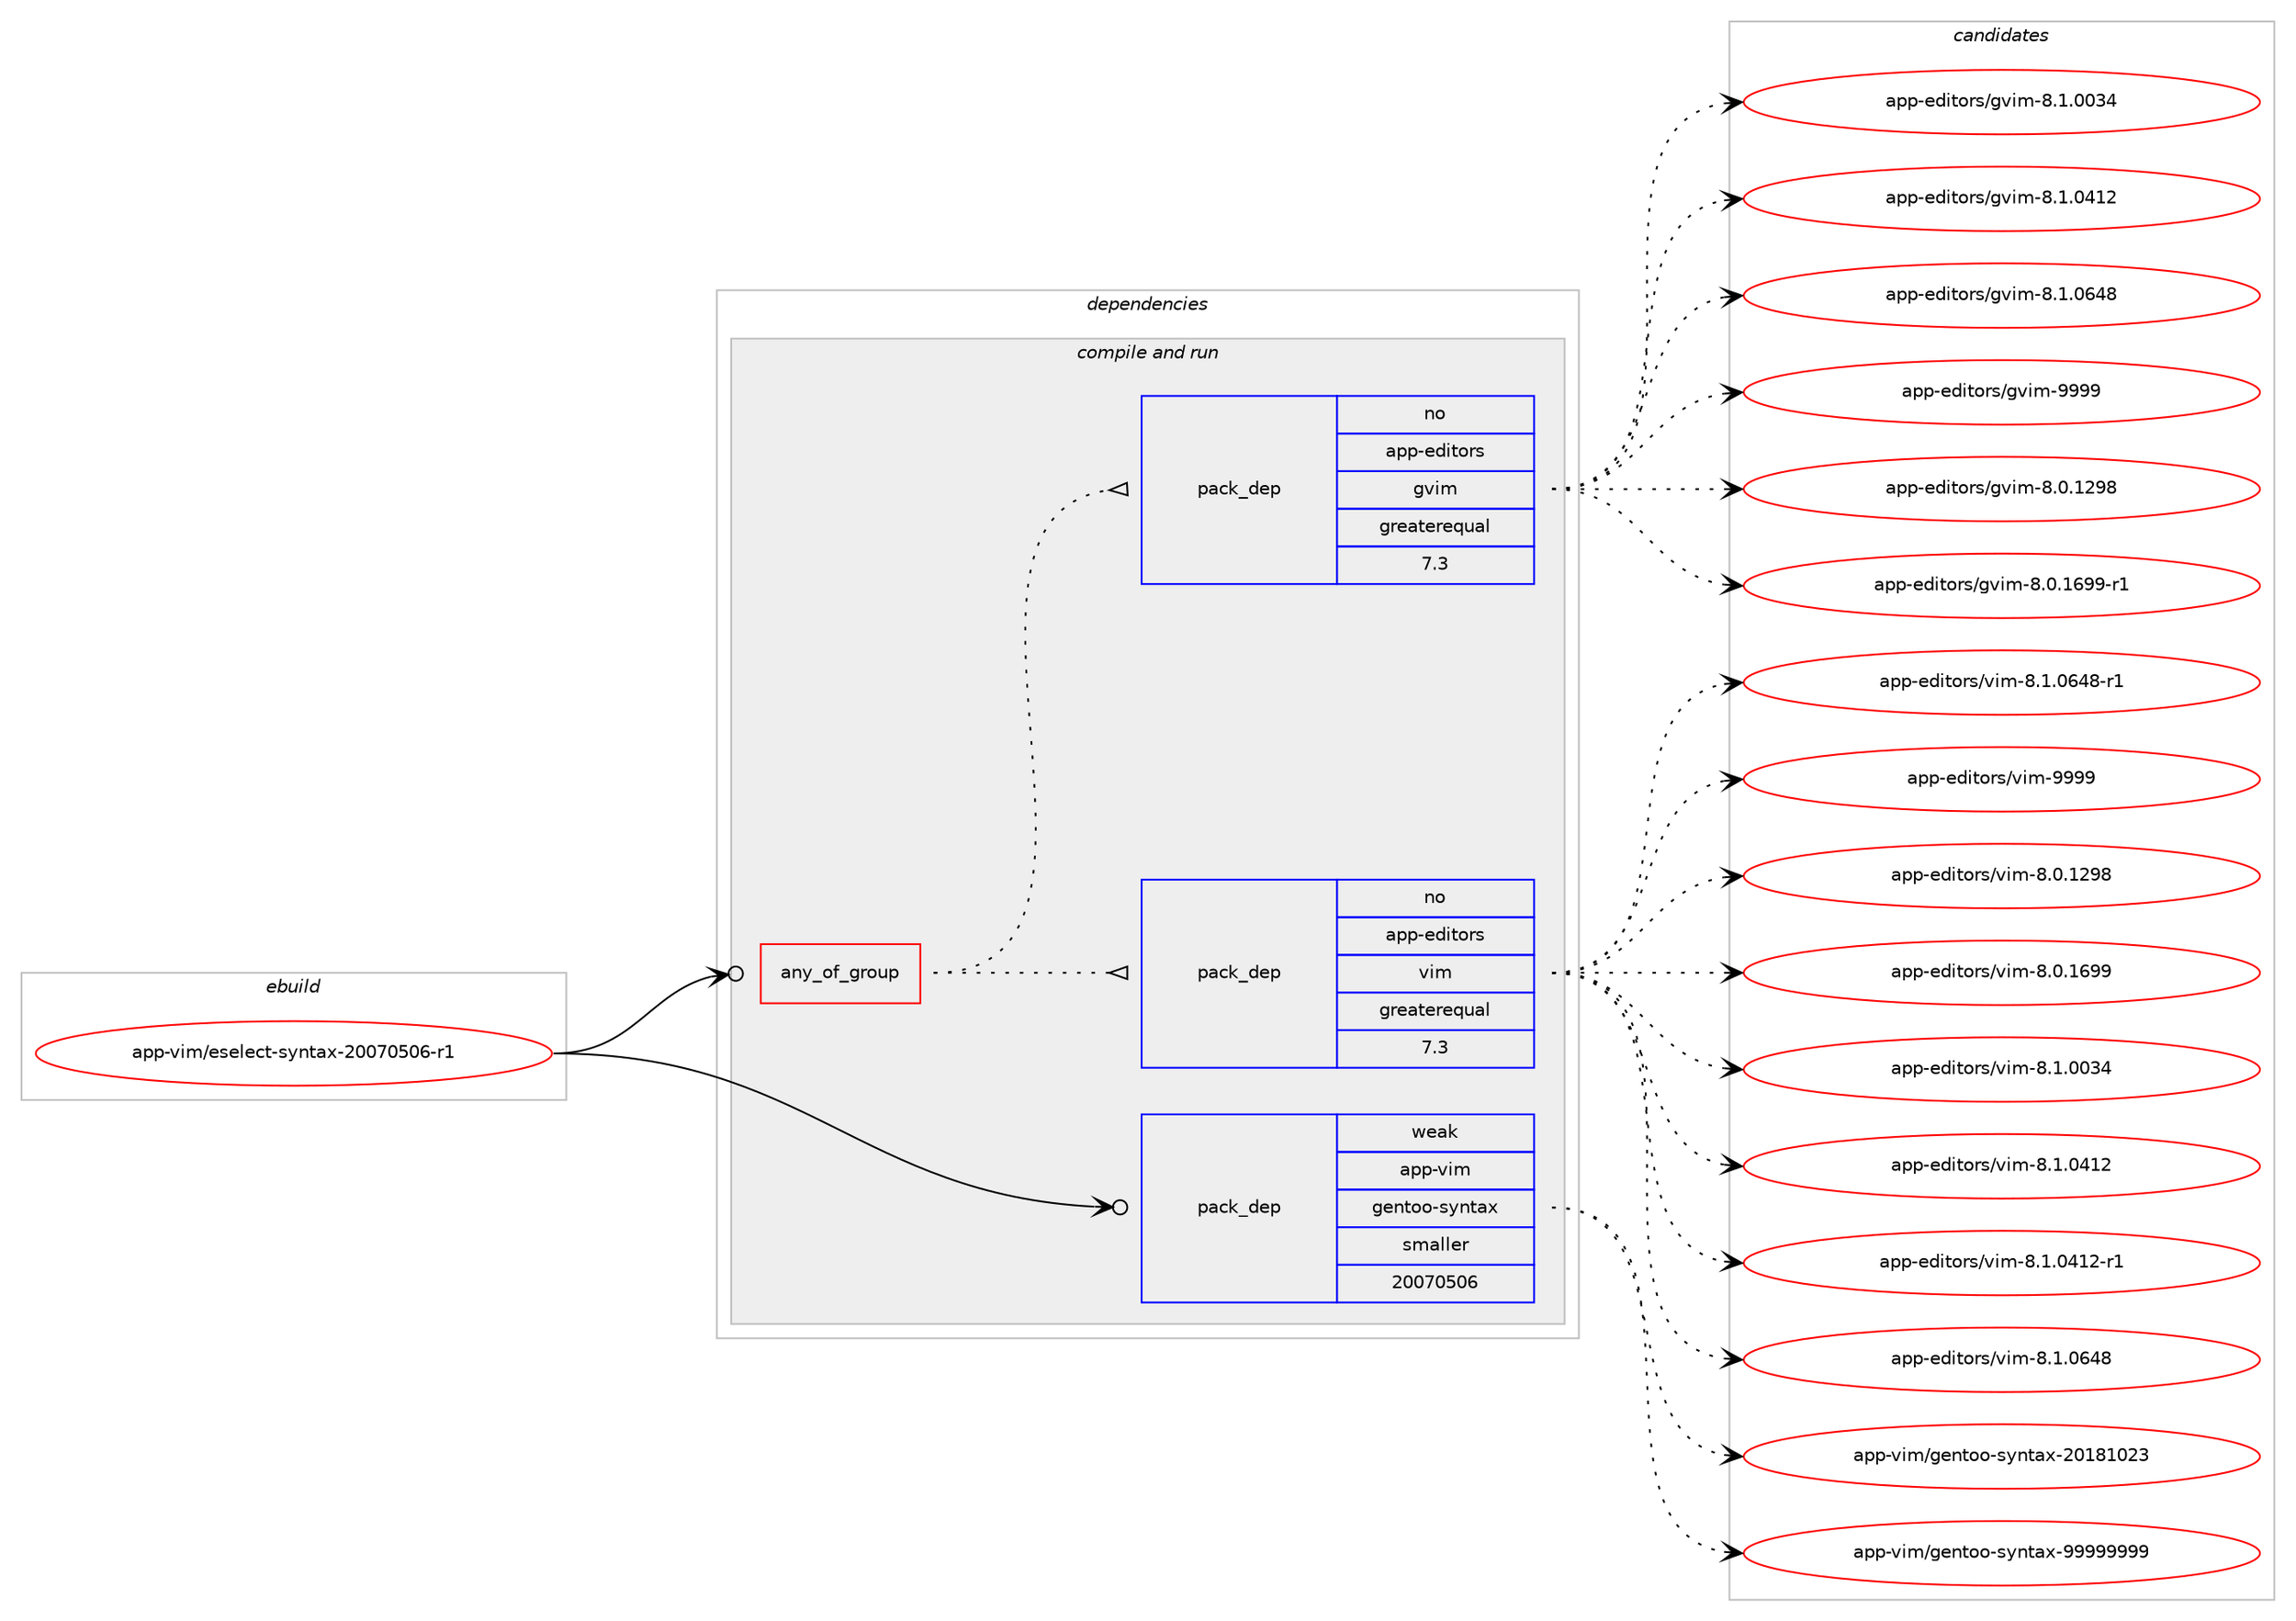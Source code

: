 digraph prolog {

# *************
# Graph options
# *************

newrank=true;
concentrate=true;
compound=true;
graph [rankdir=LR,fontname=Helvetica,fontsize=10,ranksep=1.5];#, ranksep=2.5, nodesep=0.2];
edge  [arrowhead=vee];
node  [fontname=Helvetica,fontsize=10];

# **********
# The ebuild
# **********

subgraph cluster_leftcol {
color=gray;
rank=same;
label=<<i>ebuild</i>>;
id [label="app-vim/eselect-syntax-20070506-r1", color=red, width=4, href="../app-vim/eselect-syntax-20070506-r1.svg"];
}

# ****************
# The dependencies
# ****************

subgraph cluster_midcol {
color=gray;
label=<<i>dependencies</i>>;
subgraph cluster_compile {
fillcolor="#eeeeee";
style=filled;
label=<<i>compile</i>>;
}
subgraph cluster_compileandrun {
fillcolor="#eeeeee";
style=filled;
label=<<i>compile and run</i>>;
subgraph any20102 {
dependency1314135 [label=<<TABLE BORDER="0" CELLBORDER="1" CELLSPACING="0" CELLPADDING="4"><TR><TD CELLPADDING="10">any_of_group</TD></TR></TABLE>>, shape=none, color=red];subgraph pack937101 {
dependency1314136 [label=<<TABLE BORDER="0" CELLBORDER="1" CELLSPACING="0" CELLPADDING="4" WIDTH="220"><TR><TD ROWSPAN="6" CELLPADDING="30">pack_dep</TD></TR><TR><TD WIDTH="110">no</TD></TR><TR><TD>app-editors</TD></TR><TR><TD>vim</TD></TR><TR><TD>greaterequal</TD></TR><TR><TD>7.3</TD></TR></TABLE>>, shape=none, color=blue];
}
dependency1314135:e -> dependency1314136:w [weight=20,style="dotted",arrowhead="oinv"];
subgraph pack937102 {
dependency1314137 [label=<<TABLE BORDER="0" CELLBORDER="1" CELLSPACING="0" CELLPADDING="4" WIDTH="220"><TR><TD ROWSPAN="6" CELLPADDING="30">pack_dep</TD></TR><TR><TD WIDTH="110">no</TD></TR><TR><TD>app-editors</TD></TR><TR><TD>gvim</TD></TR><TR><TD>greaterequal</TD></TR><TR><TD>7.3</TD></TR></TABLE>>, shape=none, color=blue];
}
dependency1314135:e -> dependency1314137:w [weight=20,style="dotted",arrowhead="oinv"];
}
id:e -> dependency1314135:w [weight=20,style="solid",arrowhead="odotvee"];
subgraph pack937103 {
dependency1314138 [label=<<TABLE BORDER="0" CELLBORDER="1" CELLSPACING="0" CELLPADDING="4" WIDTH="220"><TR><TD ROWSPAN="6" CELLPADDING="30">pack_dep</TD></TR><TR><TD WIDTH="110">weak</TD></TR><TR><TD>app-vim</TD></TR><TR><TD>gentoo-syntax</TD></TR><TR><TD>smaller</TD></TR><TR><TD>20070506</TD></TR></TABLE>>, shape=none, color=blue];
}
id:e -> dependency1314138:w [weight=20,style="solid",arrowhead="odotvee"];
}
subgraph cluster_run {
fillcolor="#eeeeee";
style=filled;
label=<<i>run</i>>;
}
}

# **************
# The candidates
# **************

subgraph cluster_choices {
rank=same;
color=gray;
label=<<i>candidates</i>>;

subgraph choice937101 {
color=black;
nodesep=1;
choice971121124510110010511611111411547118105109455646484649505756 [label="app-editors/vim-8.0.1298", color=red, width=4,href="../app-editors/vim-8.0.1298.svg"];
choice971121124510110010511611111411547118105109455646484649545757 [label="app-editors/vim-8.0.1699", color=red, width=4,href="../app-editors/vim-8.0.1699.svg"];
choice971121124510110010511611111411547118105109455646494648485152 [label="app-editors/vim-8.1.0034", color=red, width=4,href="../app-editors/vim-8.1.0034.svg"];
choice971121124510110010511611111411547118105109455646494648524950 [label="app-editors/vim-8.1.0412", color=red, width=4,href="../app-editors/vim-8.1.0412.svg"];
choice9711211245101100105116111114115471181051094556464946485249504511449 [label="app-editors/vim-8.1.0412-r1", color=red, width=4,href="../app-editors/vim-8.1.0412-r1.svg"];
choice971121124510110010511611111411547118105109455646494648545256 [label="app-editors/vim-8.1.0648", color=red, width=4,href="../app-editors/vim-8.1.0648.svg"];
choice9711211245101100105116111114115471181051094556464946485452564511449 [label="app-editors/vim-8.1.0648-r1", color=red, width=4,href="../app-editors/vim-8.1.0648-r1.svg"];
choice9711211245101100105116111114115471181051094557575757 [label="app-editors/vim-9999", color=red, width=4,href="../app-editors/vim-9999.svg"];
dependency1314136:e -> choice971121124510110010511611111411547118105109455646484649505756:w [style=dotted,weight="100"];
dependency1314136:e -> choice971121124510110010511611111411547118105109455646484649545757:w [style=dotted,weight="100"];
dependency1314136:e -> choice971121124510110010511611111411547118105109455646494648485152:w [style=dotted,weight="100"];
dependency1314136:e -> choice971121124510110010511611111411547118105109455646494648524950:w [style=dotted,weight="100"];
dependency1314136:e -> choice9711211245101100105116111114115471181051094556464946485249504511449:w [style=dotted,weight="100"];
dependency1314136:e -> choice971121124510110010511611111411547118105109455646494648545256:w [style=dotted,weight="100"];
dependency1314136:e -> choice9711211245101100105116111114115471181051094556464946485452564511449:w [style=dotted,weight="100"];
dependency1314136:e -> choice9711211245101100105116111114115471181051094557575757:w [style=dotted,weight="100"];
}
subgraph choice937102 {
color=black;
nodesep=1;
choice971121124510110010511611111411547103118105109455646484649505756 [label="app-editors/gvim-8.0.1298", color=red, width=4,href="../app-editors/gvim-8.0.1298.svg"];
choice9711211245101100105116111114115471031181051094556464846495457574511449 [label="app-editors/gvim-8.0.1699-r1", color=red, width=4,href="../app-editors/gvim-8.0.1699-r1.svg"];
choice971121124510110010511611111411547103118105109455646494648485152 [label="app-editors/gvim-8.1.0034", color=red, width=4,href="../app-editors/gvim-8.1.0034.svg"];
choice971121124510110010511611111411547103118105109455646494648524950 [label="app-editors/gvim-8.1.0412", color=red, width=4,href="../app-editors/gvim-8.1.0412.svg"];
choice971121124510110010511611111411547103118105109455646494648545256 [label="app-editors/gvim-8.1.0648", color=red, width=4,href="../app-editors/gvim-8.1.0648.svg"];
choice9711211245101100105116111114115471031181051094557575757 [label="app-editors/gvim-9999", color=red, width=4,href="../app-editors/gvim-9999.svg"];
dependency1314137:e -> choice971121124510110010511611111411547103118105109455646484649505756:w [style=dotted,weight="100"];
dependency1314137:e -> choice9711211245101100105116111114115471031181051094556464846495457574511449:w [style=dotted,weight="100"];
dependency1314137:e -> choice971121124510110010511611111411547103118105109455646494648485152:w [style=dotted,weight="100"];
dependency1314137:e -> choice971121124510110010511611111411547103118105109455646494648524950:w [style=dotted,weight="100"];
dependency1314137:e -> choice971121124510110010511611111411547103118105109455646494648545256:w [style=dotted,weight="100"];
dependency1314137:e -> choice9711211245101100105116111114115471031181051094557575757:w [style=dotted,weight="100"];
}
subgraph choice937103 {
color=black;
nodesep=1;
choice9711211245118105109471031011101161111114511512111011697120455048495649485051 [label="app-vim/gentoo-syntax-20181023", color=red, width=4,href="../app-vim/gentoo-syntax-20181023.svg"];
choice9711211245118105109471031011101161111114511512111011697120455757575757575757 [label="app-vim/gentoo-syntax-99999999", color=red, width=4,href="../app-vim/gentoo-syntax-99999999.svg"];
dependency1314138:e -> choice9711211245118105109471031011101161111114511512111011697120455048495649485051:w [style=dotted,weight="100"];
dependency1314138:e -> choice9711211245118105109471031011101161111114511512111011697120455757575757575757:w [style=dotted,weight="100"];
}
}

}
